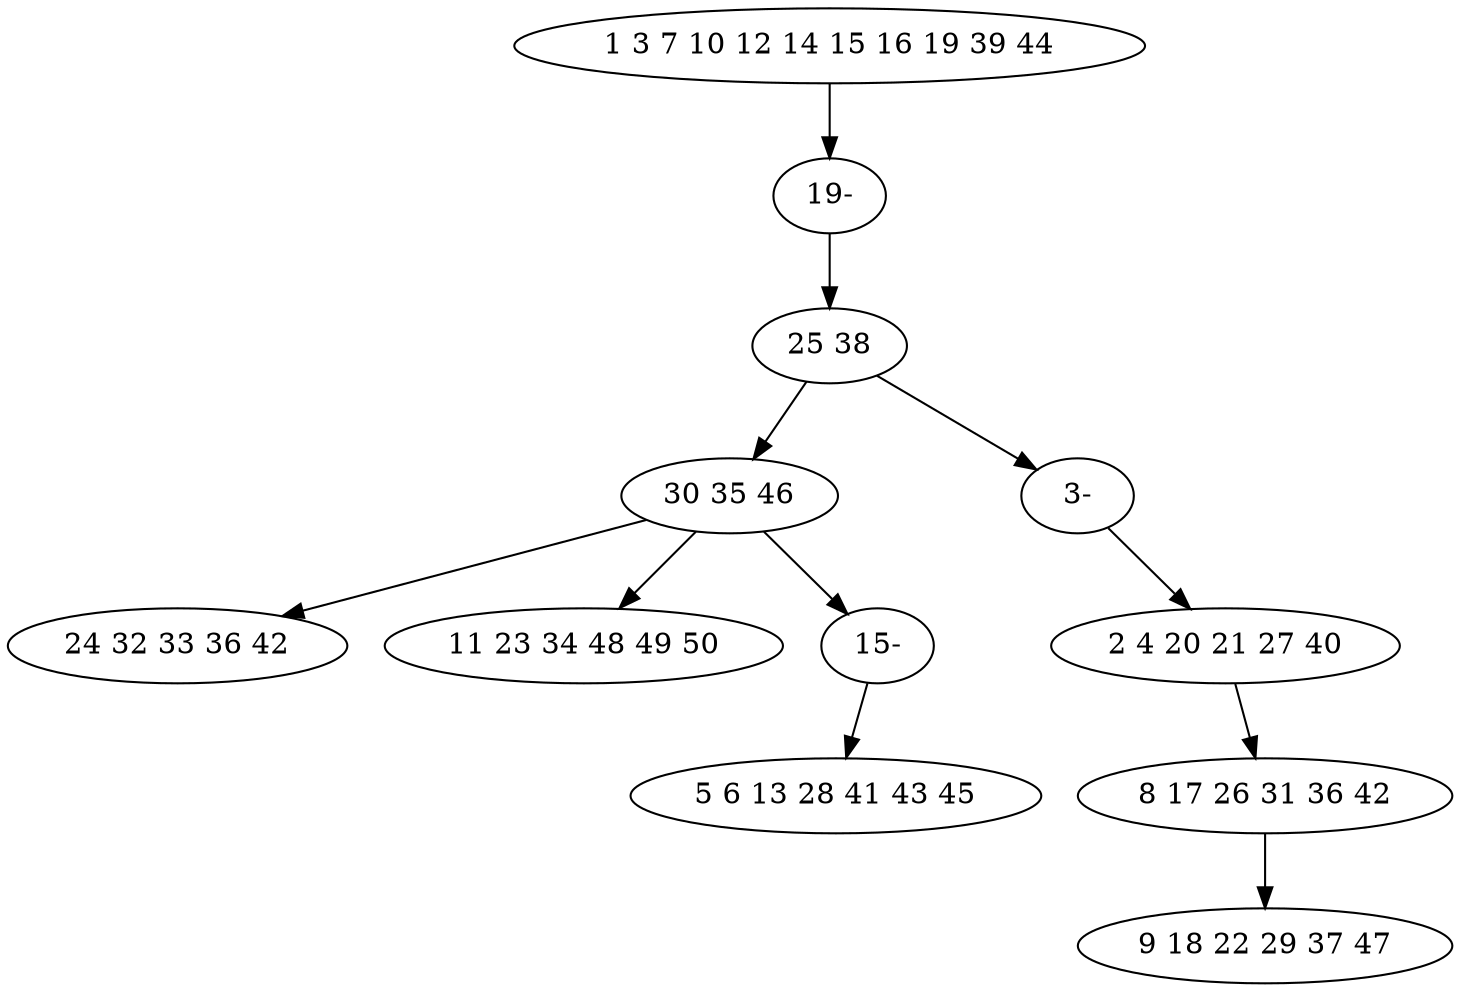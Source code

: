 digraph true_tree {
	"0" -> "9"
	"1" -> "2"
	"1" -> "11"
	"3" -> "4"
	"2" -> "5"
	"2" -> "6"
	"4" -> "7"
	"2" -> "10"
	"9" -> "1"
	"10" -> "8"
	"11" -> "3"
	"0" [label="1 3 7 10 12 14 15 16 19 39 44"];
	"1" [label="25 38"];
	"2" [label="30 35 46"];
	"3" [label="2 4 20 21 27 40"];
	"4" [label="8 17 26 31 36 42"];
	"5" [label="24 32 33 36 42"];
	"6" [label="11 23 34 48 49 50"];
	"7" [label="9 18 22 29 37 47"];
	"8" [label="5 6 13 28 41 43 45"];
	"9" [label="19-"];
	"10" [label="15-"];
	"11" [label="3-"];
}
